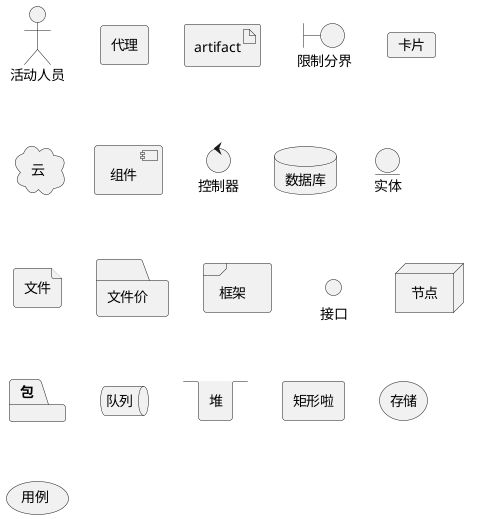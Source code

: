 
#部署图用于对系统的物理结构建模

@startuml 部署图
actor 活动人员
agent 代理
artifact artifact
boundary 限制分界
card 卡片
cloud 云
component 组件
control 控制器
database 数据库
entity 实体
file 文件
folder 文件价
frame 框架
interface 接口
node 节点
package 包
queue 队列
stack 堆
rectangle 矩形啦
storage 存储
usecase 用例
@enduml


@startuml 组合
folder folder [
这是一个 <b>文件夹
----
您可以使用
====
不同类型
....
的分隔符
]

node node [
这是一个 <b>结点
----
您可以使用
====
不同类型
....
的分隔符
]

database database [
这是个数据库 <b>数据库
----
您可以使用
====
不同类型
....
的分隔符
]
usecase usecase [
这是个 <b>用例
----
您可以使用
====
不同类型
....
的分隔符
]
@enduml


#您可以在元素之间创建简单链接
@startuml 简单链接

node node1
node node2
node node3
node node4
node node5
node1 -- node2
node1 .. node3
node1 ~~ node4
node1 == node5

@enduml


@startuml 横向的链接
left to right direction
frame user1 {
card root
card sub1
card sub2
}

card leaf1
card leaf2

root --> sub1
root --> sub2
sub1 --> leaf1
sub1 --> leaf2
@enduml


@startuml 链接样式

cloud cloud1
cloud cloud2
cloud cloud3
cloud cloud4
cloud cloud5
cloud1 -0- cloud2
cloud1 -0)- cloud3
cloud1 -(0- cloud4
cloud1 -(0)- cloud5

@enduml


@startuml 包装组合 1
artifact Foo1 {
  folder Foo2
}

folder Foo3 {
  artifact Foo4
}

frame Foo5 {
  database Foo6
}

@enduml


@startuml 包装组合 2
node Foo1 {
 cloud Foo2 
}

cloud Foo3 {
  frame Foo4
}

database Foo5  {
  storage Foo6
}

storage Foo7 {
  storage Foo8
}
@enduml